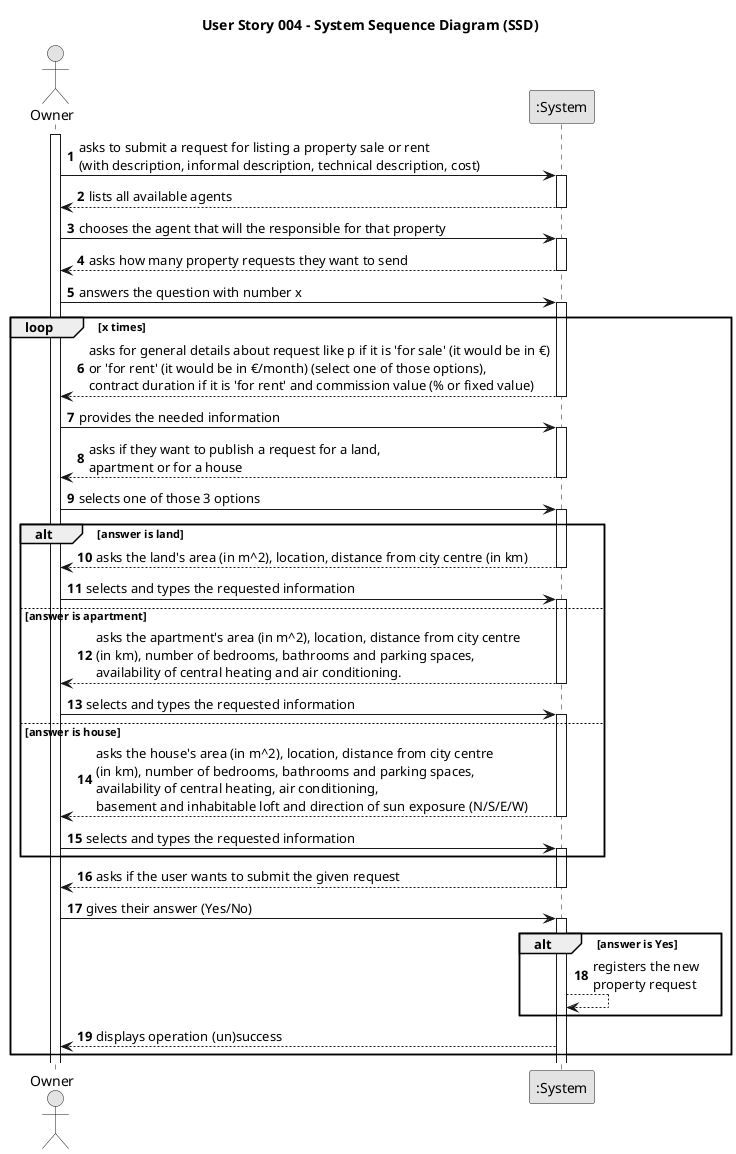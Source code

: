@startuml
skinparam monochrome true
skinparam packageStyle rectangle
skinparam shadowing false

title User Story 004 - System Sequence Diagram (SSD)

autonumber

actor "Owner" as Owner
participant ":System" as System

activate Owner

    Owner -> System : asks to submit a request for listing a property sale or rent\n(with description, informal description, technical description, cost)
    activate System

    System --> Owner : lists all available agents
    deactivate System

    Owner -> System : chooses the agent that will the responsible for that property
    activate System

    System --> Owner : asks how many property requests they want to send
    deactivate System

    Owner -> System : answers the question with number x
    activate System

    loop x times
        System --> Owner : asks for general details about request like p if it is 'for sale' (it would be in €)\nor 'for rent' (it would be in €/month) (select one of those options),\ncontract duration if it is 'for rent' and commission value (% or fixed value)
        deactivate System
        Owner -> System : provides the needed information
        activate System
        System --> Owner : asks if they want to publish a request for a land,\napartment or for a house
        deactivate System

        Owner -> System : selects one of those 3 options
        activate System
        alt answer is land
            System --> Owner : asks the land's area (in m^2), location, distance from city centre (in km)
            deactivate System
            Owner -> System : selects and types the requested information
            activate System
        else answer is apartment
            System --> Owner : asks the apartment's area (in m^2), location, distance from city centre\n(in km), number of bedrooms, bathrooms and parking spaces,\navailability of central heating and air conditioning.
            deactivate System
            Owner -> System : selects and types the requested information
            activate System
        else answer is house
            System --> Owner : asks the house's area (in m^2), location, distance from city centre\n(in km), number of bedrooms, bathrooms and parking spaces,\navailability of central heating, air conditioning,\nbasement and inhabitable loft and direction of sun exposure (N/S/E/W)
            deactivate System
            Owner -> System : selects and types the requested information
            activate System
        end
        System --> Owner : asks if the user wants to submit the given request
        deactivate System
        Owner -> System : gives their answer (Yes/No)
        activate System
        alt answer is Yes
            System --> System : registers the new\nproperty request
        end
        System --> Owner : displays operation (un)success
    end


@enduml